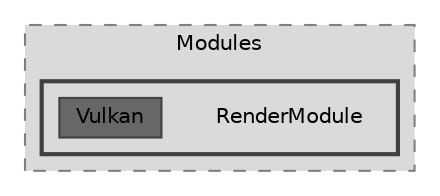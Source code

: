 digraph "Engine/Modules/RenderModule"
{
 // LATEX_PDF_SIZE
  bgcolor="transparent";
  edge [fontname=Helvetica,fontsize=10,labelfontname=Helvetica,labelfontsize=10];
  node [fontname=Helvetica,fontsize=10,shape=box,height=0.2,width=0.4];
  compound=true
  subgraph clusterdir_5730a32ba65843f7d6a4af6f0645845c {
    graph [ bgcolor="#dadada", pencolor="grey50", label="Modules", fontname=Helvetica,fontsize=10 style="filled,dashed", URL="dir_5730a32ba65843f7d6a4af6f0645845c.html",tooltip=""]
  subgraph clusterdir_f7a9cc2c9fe230fec82132bf79c989c5 {
    graph [ bgcolor="#dadada", pencolor="grey25", label="", fontname=Helvetica,fontsize=10 style="filled,bold", URL="dir_f7a9cc2c9fe230fec82132bf79c989c5.html",tooltip=""]
    dir_f7a9cc2c9fe230fec82132bf79c989c5 [shape=plaintext, label="RenderModule"];
  dir_536777a0a6ea882755cec6f3635660d0 [label="Vulkan", fillcolor="#676767", color="grey25", style="filled", URL="dir_536777a0a6ea882755cec6f3635660d0.html",tooltip=""];
  }
  }
}
